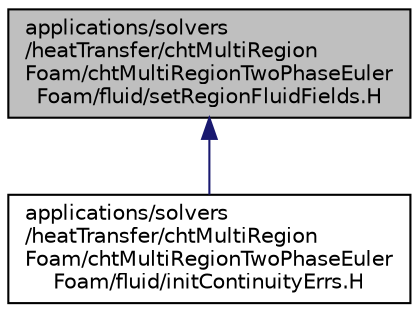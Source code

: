 digraph "applications/solvers/heatTransfer/chtMultiRegionFoam/chtMultiRegionTwoPhaseEulerFoam/fluid/setRegionFluidFields.H"
{
  bgcolor="transparent";
  edge [fontname="Helvetica",fontsize="10",labelfontname="Helvetica",labelfontsize="10"];
  node [fontname="Helvetica",fontsize="10",shape=record];
  Node1 [label="applications/solvers\l/heatTransfer/chtMultiRegion\lFoam/chtMultiRegionTwoPhaseEuler\lFoam/fluid/setRegionFluidFields.H",height=0.2,width=0.4,color="black", fillcolor="grey75", style="filled" fontcolor="black"];
  Node1 -> Node2 [dir="back",color="midnightblue",fontsize="10",style="solid",fontname="Helvetica"];
  Node2 [label="applications/solvers\l/heatTransfer/chtMultiRegion\lFoam/chtMultiRegionTwoPhaseEuler\lFoam/fluid/initContinuityErrs.H",height=0.2,width=0.4,color="black",URL="$applications_2solvers_2heatTransfer_2chtMultiRegionFoam_2chtMultiRegionTwoPhaseEulerFoam_2fluid_2initContinuityErrs_8H.html"];
}
